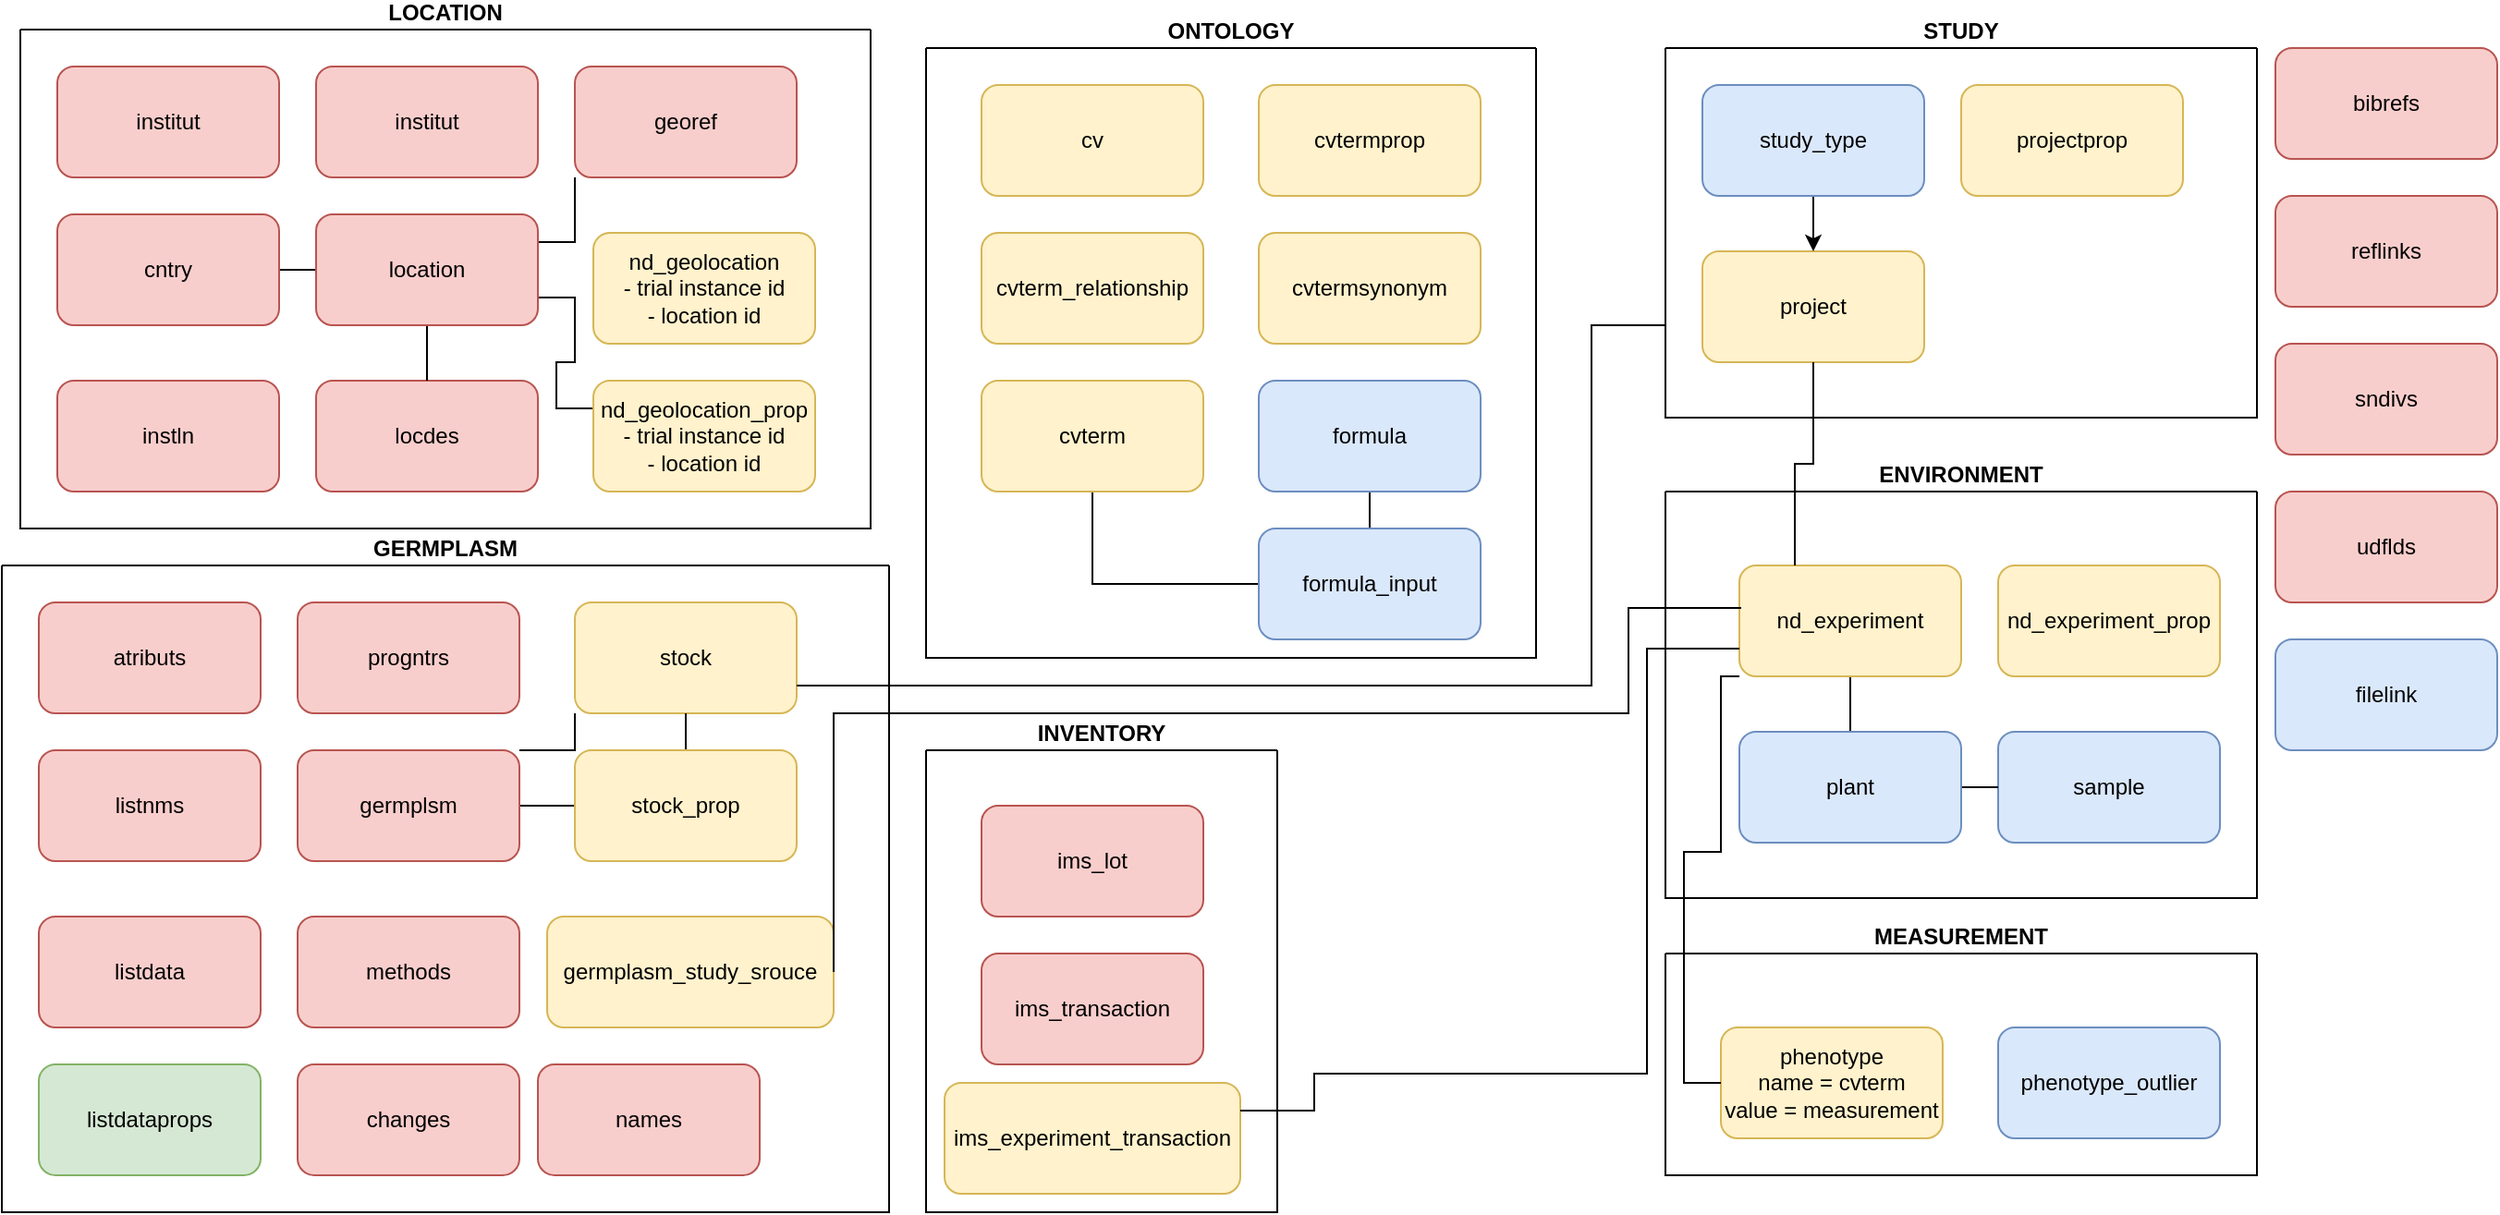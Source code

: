 <mxfile version="15.0.3" type="google"><diagram id="N15_VWu6n9ntJu2-GhWJ" name="Page-1"><mxGraphModel dx="1422" dy="714" grid="1" gridSize="10" guides="1" tooltips="1" connect="1" arrows="1" fold="1" page="1" pageScale="1" pageWidth="850" pageHeight="1100" math="0" shadow="0"><root><mxCell id="0"/><mxCell id="1" parent="0"/><mxCell id="472zE8k91yB3E5CBxKHI-10" value="LOCATION" style="swimlane;startSize=0;verticalAlign=bottom;" parent="1" vertex="1"><mxGeometry x="80" y="140" width="460" height="270" as="geometry"/></mxCell><mxCell id="472zE8k91yB3E5CBxKHI-1" value="institut" style="rounded=1;whiteSpace=wrap;html=1;fillColor=#f8cecc;strokeColor=#b85450;" parent="472zE8k91yB3E5CBxKHI-10" vertex="1"><mxGeometry x="20" y="20" width="120" height="60" as="geometry"/></mxCell><mxCell id="472zE8k91yB3E5CBxKHI-3" value="institut" style="rounded=1;whiteSpace=wrap;html=1;fillColor=#f8cecc;strokeColor=#b85450;" parent="472zE8k91yB3E5CBxKHI-10" vertex="1"><mxGeometry x="160" y="20" width="120" height="60" as="geometry"/></mxCell><mxCell id="472zE8k91yB3E5CBxKHI-4" value="locdes" style="rounded=1;whiteSpace=wrap;html=1;fillColor=#f8cecc;strokeColor=#b85450;" parent="472zE8k91yB3E5CBxKHI-10" vertex="1"><mxGeometry x="160" y="190" width="120" height="60" as="geometry"/></mxCell><mxCell id="472zE8k91yB3E5CBxKHI-11" style="edgeStyle=orthogonalEdgeStyle;rounded=0;orthogonalLoop=1;jettySize=auto;html=1;exitX=0;exitY=0.5;exitDx=0;exitDy=0;endFill=0;endArrow=none;" parent="472zE8k91yB3E5CBxKHI-10" source="472zE8k91yB3E5CBxKHI-5" target="472zE8k91yB3E5CBxKHI-7" edge="1"><mxGeometry relative="1" as="geometry"/></mxCell><mxCell id="472zE8k91yB3E5CBxKHI-14" style="edgeStyle=orthogonalEdgeStyle;rounded=0;orthogonalLoop=1;jettySize=auto;html=1;exitX=1;exitY=0.25;exitDx=0;exitDy=0;entryX=0;entryY=1;entryDx=0;entryDy=0;endFill=0;endArrow=none;" parent="472zE8k91yB3E5CBxKHI-10" source="472zE8k91yB3E5CBxKHI-5" target="472zE8k91yB3E5CBxKHI-8" edge="1"><mxGeometry relative="1" as="geometry"/></mxCell><mxCell id="472zE8k91yB3E5CBxKHI-15" style="edgeStyle=orthogonalEdgeStyle;rounded=0;orthogonalLoop=1;jettySize=auto;html=1;exitX=0.5;exitY=1;exitDx=0;exitDy=0;entryX=0.5;entryY=0;entryDx=0;entryDy=0;endFill=0;endArrow=none;" parent="472zE8k91yB3E5CBxKHI-10" source="472zE8k91yB3E5CBxKHI-5" target="472zE8k91yB3E5CBxKHI-4" edge="1"><mxGeometry relative="1" as="geometry"/></mxCell><mxCell id="mBEODLcdmdIszdAjwkFI-67" style="edgeStyle=orthogonalEdgeStyle;rounded=0;orthogonalLoop=1;jettySize=auto;html=1;exitX=1;exitY=0.75;exitDx=0;exitDy=0;entryX=0;entryY=0.25;entryDx=0;entryDy=0;endFill=0;endArrow=none;" parent="472zE8k91yB3E5CBxKHI-10" source="472zE8k91yB3E5CBxKHI-5" target="mBEODLcdmdIszdAjwkFI-23" edge="1"><mxGeometry relative="1" as="geometry"/></mxCell><mxCell id="472zE8k91yB3E5CBxKHI-5" value="location" style="rounded=1;whiteSpace=wrap;html=1;fillColor=#f8cecc;strokeColor=#b85450;" parent="472zE8k91yB3E5CBxKHI-10" vertex="1"><mxGeometry x="160" y="100" width="120" height="60" as="geometry"/></mxCell><mxCell id="472zE8k91yB3E5CBxKHI-6" value="instln" style="rounded=1;whiteSpace=wrap;html=1;fillColor=#f8cecc;strokeColor=#b85450;" parent="472zE8k91yB3E5CBxKHI-10" vertex="1"><mxGeometry x="20" y="190" width="120" height="60" as="geometry"/></mxCell><mxCell id="472zE8k91yB3E5CBxKHI-7" value="cntry" style="rounded=1;whiteSpace=wrap;html=1;fillColor=#f8cecc;strokeColor=#b85450;" parent="472zE8k91yB3E5CBxKHI-10" vertex="1"><mxGeometry x="20" y="100" width="120" height="60" as="geometry"/></mxCell><mxCell id="472zE8k91yB3E5CBxKHI-8" value="georef" style="rounded=1;whiteSpace=wrap;html=1;fillColor=#f8cecc;strokeColor=#b85450;" parent="472zE8k91yB3E5CBxKHI-10" vertex="1"><mxGeometry x="300" y="20" width="120" height="60" as="geometry"/></mxCell><mxCell id="mBEODLcdmdIszdAjwkFI-22" value="nd_geolocation&lt;br&gt;- trial instance id&lt;br&gt;- location id" style="rounded=1;whiteSpace=wrap;html=1;verticalAlign=middle;fillColor=#fff2cc;strokeColor=#d6b656;" parent="472zE8k91yB3E5CBxKHI-10" vertex="1"><mxGeometry x="310" y="110" width="120" height="60" as="geometry"/></mxCell><mxCell id="mBEODLcdmdIszdAjwkFI-23" value="nd_geolocation_prop&lt;br&gt;- trial instance id&lt;br&gt;- location id" style="rounded=1;whiteSpace=wrap;html=1;verticalAlign=middle;fillColor=#fff2cc;strokeColor=#d6b656;" parent="472zE8k91yB3E5CBxKHI-10" vertex="1"><mxGeometry x="310" y="190" width="120" height="60" as="geometry"/></mxCell><mxCell id="mBEODLcdmdIszdAjwkFI-1" value="GERMPLASM" style="swimlane;startSize=0;verticalAlign=bottom;" parent="1" vertex="1"><mxGeometry x="70" y="430" width="480" height="350" as="geometry"/></mxCell><mxCell id="mBEODLcdmdIszdAjwkFI-2" value="atributs" style="rounded=1;whiteSpace=wrap;html=1;fillColor=#f8cecc;strokeColor=#b85450;" parent="mBEODLcdmdIszdAjwkFI-1" vertex="1"><mxGeometry x="20" y="20" width="120" height="60" as="geometry"/></mxCell><mxCell id="mBEODLcdmdIszdAjwkFI-3" value="progntrs" style="rounded=1;whiteSpace=wrap;html=1;fillColor=#f8cecc;strokeColor=#b85450;" parent="mBEODLcdmdIszdAjwkFI-1" vertex="1"><mxGeometry x="160" y="20" width="120" height="60" as="geometry"/></mxCell><mxCell id="mBEODLcdmdIszdAjwkFI-4" value="methods" style="rounded=1;whiteSpace=wrap;html=1;fillColor=#f8cecc;strokeColor=#b85450;" parent="mBEODLcdmdIszdAjwkFI-1" vertex="1"><mxGeometry x="160" y="190" width="120" height="60" as="geometry"/></mxCell><mxCell id="mBEODLcdmdIszdAjwkFI-53" style="edgeStyle=orthogonalEdgeStyle;rounded=0;orthogonalLoop=1;jettySize=auto;html=1;exitX=1;exitY=0;exitDx=0;exitDy=0;entryX=0;entryY=1;entryDx=0;entryDy=0;endFill=0;endArrow=none;" parent="mBEODLcdmdIszdAjwkFI-1" source="mBEODLcdmdIszdAjwkFI-8" target="mBEODLcdmdIszdAjwkFI-24" edge="1"><mxGeometry relative="1" as="geometry"/></mxCell><mxCell id="mBEODLcdmdIszdAjwkFI-54" style="edgeStyle=orthogonalEdgeStyle;rounded=0;orthogonalLoop=1;jettySize=auto;html=1;exitX=1;exitY=0.5;exitDx=0;exitDy=0;endFill=0;endArrow=none;" parent="mBEODLcdmdIszdAjwkFI-1" source="mBEODLcdmdIszdAjwkFI-8" target="mBEODLcdmdIszdAjwkFI-25" edge="1"><mxGeometry relative="1" as="geometry"/></mxCell><mxCell id="mBEODLcdmdIszdAjwkFI-8" value="germplsm" style="rounded=1;whiteSpace=wrap;html=1;fillColor=#f8cecc;strokeColor=#b85450;" parent="mBEODLcdmdIszdAjwkFI-1" vertex="1"><mxGeometry x="160" y="100" width="120" height="60" as="geometry"/></mxCell><mxCell id="mBEODLcdmdIszdAjwkFI-9" value="listdata" style="rounded=1;whiteSpace=wrap;html=1;fillColor=#f8cecc;strokeColor=#b85450;" parent="mBEODLcdmdIszdAjwkFI-1" vertex="1"><mxGeometry x="20" y="190" width="120" height="60" as="geometry"/></mxCell><mxCell id="mBEODLcdmdIszdAjwkFI-10" value="listnms" style="rounded=1;whiteSpace=wrap;html=1;fillColor=#f8cecc;strokeColor=#b85450;" parent="mBEODLcdmdIszdAjwkFI-1" vertex="1"><mxGeometry x="20" y="100" width="120" height="60" as="geometry"/></mxCell><mxCell id="mBEODLcdmdIszdAjwkFI-11" value="names" style="rounded=1;whiteSpace=wrap;html=1;fillColor=#f8cecc;strokeColor=#b85450;" parent="mBEODLcdmdIszdAjwkFI-1" vertex="1"><mxGeometry x="290" y="270" width="120" height="60" as="geometry"/></mxCell><mxCell id="mBEODLcdmdIszdAjwkFI-12" value="changes" style="rounded=1;whiteSpace=wrap;html=1;fillColor=#f8cecc;strokeColor=#b85450;" parent="mBEODLcdmdIszdAjwkFI-1" vertex="1"><mxGeometry x="160" y="270" width="120" height="60" as="geometry"/></mxCell><mxCell id="mBEODLcdmdIszdAjwkFI-24" value="stock" style="rounded=1;whiteSpace=wrap;html=1;verticalAlign=middle;fillColor=#fff2cc;strokeColor=#d6b656;" parent="mBEODLcdmdIszdAjwkFI-1" vertex="1"><mxGeometry x="310" y="20" width="120" height="60" as="geometry"/></mxCell><mxCell id="mBEODLcdmdIszdAjwkFI-55" style="edgeStyle=orthogonalEdgeStyle;rounded=0;orthogonalLoop=1;jettySize=auto;html=1;exitX=0.5;exitY=0;exitDx=0;exitDy=0;entryX=0.5;entryY=1;entryDx=0;entryDy=0;endFill=0;endArrow=none;" parent="mBEODLcdmdIszdAjwkFI-1" source="mBEODLcdmdIszdAjwkFI-25" target="mBEODLcdmdIszdAjwkFI-24" edge="1"><mxGeometry relative="1" as="geometry"/></mxCell><mxCell id="mBEODLcdmdIszdAjwkFI-25" value="stock_prop" style="rounded=1;whiteSpace=wrap;html=1;verticalAlign=middle;fillColor=#fff2cc;strokeColor=#d6b656;" parent="mBEODLcdmdIszdAjwkFI-1" vertex="1"><mxGeometry x="310" y="100" width="120" height="60" as="geometry"/></mxCell><mxCell id="mBEODLcdmdIszdAjwkFI-26" value="germplasm_study_srouce" style="rounded=1;whiteSpace=wrap;html=1;verticalAlign=middle;fillColor=#fff2cc;strokeColor=#d6b656;" parent="mBEODLcdmdIszdAjwkFI-1" vertex="1"><mxGeometry x="295" y="190" width="155" height="60" as="geometry"/></mxCell><mxCell id="pDMNwH6CEAiwGn1IMlaY-1" value="listdataprops" style="rounded=1;whiteSpace=wrap;html=1;fillColor=#d5e8d4;strokeColor=#82b366;" parent="mBEODLcdmdIszdAjwkFI-1" vertex="1"><mxGeometry x="20" y="270" width="120" height="60" as="geometry"/></mxCell><mxCell id="mBEODLcdmdIszdAjwkFI-13" value="INVENTORY" style="swimlane;startSize=0;verticalAlign=bottom;" parent="1" vertex="1"><mxGeometry x="570" y="530" width="190" height="250" as="geometry"/></mxCell><mxCell id="mBEODLcdmdIszdAjwkFI-14" value="ims_lot" style="rounded=1;whiteSpace=wrap;html=1;fillColor=#f8cecc;strokeColor=#b85450;" parent="mBEODLcdmdIszdAjwkFI-13" vertex="1"><mxGeometry x="30" y="30" width="120" height="60" as="geometry"/></mxCell><mxCell id="mBEODLcdmdIszdAjwkFI-15" value="ims_transaction" style="rounded=1;whiteSpace=wrap;html=1;fillColor=#f8cecc;strokeColor=#b85450;" parent="mBEODLcdmdIszdAjwkFI-13" vertex="1"><mxGeometry x="30" y="110" width="120" height="60" as="geometry"/></mxCell><mxCell id="mBEODLcdmdIszdAjwkFI-60" value="ims_experiment_transaction" style="rounded=1;whiteSpace=wrap;html=1;verticalAlign=middle;fillColor=#fff2cc;strokeColor=#d6b656;" parent="mBEODLcdmdIszdAjwkFI-13" vertex="1"><mxGeometry x="10" y="180" width="160" height="60" as="geometry"/></mxCell><mxCell id="mBEODLcdmdIszdAjwkFI-16" value="ONTOLOGY" style="swimlane;startSize=0;verticalAlign=bottom;" parent="1" vertex="1"><mxGeometry x="570" y="150" width="330" height="330" as="geometry"/></mxCell><mxCell id="mBEODLcdmdIszdAjwkFI-17" value="cv" style="rounded=1;whiteSpace=wrap;html=1;verticalAlign=middle;fillColor=#fff2cc;strokeColor=#d6b656;" parent="mBEODLcdmdIszdAjwkFI-16" vertex="1"><mxGeometry x="30" y="20" width="120" height="60" as="geometry"/></mxCell><mxCell id="mBEODLcdmdIszdAjwkFI-20" value="cvtermprop" style="rounded=1;whiteSpace=wrap;html=1;verticalAlign=middle;fillColor=#fff2cc;strokeColor=#d6b656;" parent="mBEODLcdmdIszdAjwkFI-16" vertex="1"><mxGeometry x="180" y="20" width="120" height="60" as="geometry"/></mxCell><mxCell id="mBEODLcdmdIszdAjwkFI-19" value="cvterm_relationship" style="rounded=1;whiteSpace=wrap;html=1;verticalAlign=middle;fillColor=#fff2cc;strokeColor=#d6b656;" parent="mBEODLcdmdIszdAjwkFI-16" vertex="1"><mxGeometry x="30" y="100" width="120" height="60" as="geometry"/></mxCell><mxCell id="mBEODLcdmdIszdAjwkFI-18" value="cvtermsynonym" style="rounded=1;whiteSpace=wrap;html=1;verticalAlign=middle;fillColor=#fff2cc;strokeColor=#d6b656;" parent="mBEODLcdmdIszdAjwkFI-16" vertex="1"><mxGeometry x="180" y="100" width="120" height="60" as="geometry"/></mxCell><mxCell id="mBEODLcdmdIszdAjwkFI-64" style="edgeStyle=orthogonalEdgeStyle;rounded=0;orthogonalLoop=1;jettySize=auto;html=1;exitX=0.5;exitY=1;exitDx=0;exitDy=0;entryX=0;entryY=0.5;entryDx=0;entryDy=0;endFill=0;endArrow=none;" parent="mBEODLcdmdIszdAjwkFI-16" source="mBEODLcdmdIszdAjwkFI-21" target="mBEODLcdmdIszdAjwkFI-29" edge="1"><mxGeometry relative="1" as="geometry"/></mxCell><mxCell id="mBEODLcdmdIszdAjwkFI-21" value="cvterm" style="rounded=1;whiteSpace=wrap;html=1;verticalAlign=middle;fillColor=#fff2cc;strokeColor=#d6b656;" parent="mBEODLcdmdIszdAjwkFI-16" vertex="1"><mxGeometry x="30" y="180" width="120" height="60" as="geometry"/></mxCell><mxCell id="mBEODLcdmdIszdAjwkFI-63" style="edgeStyle=orthogonalEdgeStyle;rounded=0;orthogonalLoop=1;jettySize=auto;html=1;exitX=0.5;exitY=1;exitDx=0;exitDy=0;entryX=0.5;entryY=0;entryDx=0;entryDy=0;endFill=0;endArrow=none;" parent="mBEODLcdmdIszdAjwkFI-16" source="mBEODLcdmdIszdAjwkFI-28" target="mBEODLcdmdIszdAjwkFI-29" edge="1"><mxGeometry relative="1" as="geometry"/></mxCell><mxCell id="mBEODLcdmdIszdAjwkFI-28" value="formula" style="rounded=1;whiteSpace=wrap;html=1;verticalAlign=middle;fillColor=#dae8fc;strokeColor=#6c8ebf;" parent="mBEODLcdmdIszdAjwkFI-16" vertex="1"><mxGeometry x="180" y="180" width="120" height="60" as="geometry"/></mxCell><mxCell id="mBEODLcdmdIszdAjwkFI-29" value="formula_input" style="rounded=1;whiteSpace=wrap;html=1;verticalAlign=middle;fillColor=#dae8fc;strokeColor=#6c8ebf;" parent="mBEODLcdmdIszdAjwkFI-16" vertex="1"><mxGeometry x="180" y="260" width="120" height="60" as="geometry"/></mxCell><mxCell id="mBEODLcdmdIszdAjwkFI-30" value="STUDY" style="swimlane;startSize=0;verticalAlign=bottom;" parent="1" vertex="1"><mxGeometry x="970" y="150" width="320" height="200" as="geometry"/></mxCell><mxCell id="mBEODLcdmdIszdAjwkFI-32" value="projectprop" style="rounded=1;whiteSpace=wrap;html=1;verticalAlign=middle;fillColor=#fff2cc;strokeColor=#d6b656;" parent="mBEODLcdmdIszdAjwkFI-30" vertex="1"><mxGeometry x="160" y="20" width="120" height="60" as="geometry"/></mxCell><mxCell id="mBEODLcdmdIszdAjwkFI-33" value="project" style="rounded=1;whiteSpace=wrap;html=1;verticalAlign=middle;fillColor=#fff2cc;strokeColor=#d6b656;" parent="mBEODLcdmdIszdAjwkFI-30" vertex="1"><mxGeometry x="20" y="110" width="120" height="60" as="geometry"/></mxCell><mxCell id="mBEODLcdmdIszdAjwkFI-56" style="edgeStyle=orthogonalEdgeStyle;rounded=0;orthogonalLoop=1;jettySize=auto;html=1;exitX=0.5;exitY=1;exitDx=0;exitDy=0;entryX=0.5;entryY=0;entryDx=0;entryDy=0;" parent="mBEODLcdmdIszdAjwkFI-30" source="mBEODLcdmdIszdAjwkFI-36" target="mBEODLcdmdIszdAjwkFI-33" edge="1"><mxGeometry relative="1" as="geometry"/></mxCell><mxCell id="mBEODLcdmdIszdAjwkFI-36" value="study_type" style="rounded=1;whiteSpace=wrap;html=1;verticalAlign=middle;fillColor=#dae8fc;strokeColor=#6c8ebf;" parent="mBEODLcdmdIszdAjwkFI-30" vertex="1"><mxGeometry x="20" y="20" width="120" height="60" as="geometry"/></mxCell><mxCell id="mBEODLcdmdIszdAjwkFI-38" value="ENVIRONMENT" style="swimlane;startSize=0;verticalAlign=bottom;" parent="1" vertex="1"><mxGeometry x="970" y="390" width="320" height="220" as="geometry"/></mxCell><mxCell id="mBEODLcdmdIszdAjwkFI-39" value="nd_experiment_prop" style="rounded=1;whiteSpace=wrap;html=1;verticalAlign=middle;fillColor=#fff2cc;strokeColor=#d6b656;" parent="mBEODLcdmdIszdAjwkFI-38" vertex="1"><mxGeometry x="180" y="40" width="120" height="60" as="geometry"/></mxCell><mxCell id="mBEODLcdmdIszdAjwkFI-58" style="edgeStyle=orthogonalEdgeStyle;rounded=0;orthogonalLoop=1;jettySize=auto;html=1;exitX=0.5;exitY=1;exitDx=0;exitDy=0;entryX=0.5;entryY=0;entryDx=0;entryDy=0;endFill=0;endArrow=none;" parent="mBEODLcdmdIszdAjwkFI-38" source="mBEODLcdmdIszdAjwkFI-40" target="mBEODLcdmdIszdAjwkFI-42" edge="1"><mxGeometry relative="1" as="geometry"/></mxCell><mxCell id="mBEODLcdmdIszdAjwkFI-40" value="nd_experiment" style="rounded=1;whiteSpace=wrap;html=1;verticalAlign=middle;fillColor=#fff2cc;strokeColor=#d6b656;" parent="mBEODLcdmdIszdAjwkFI-38" vertex="1"><mxGeometry x="40" y="40" width="120" height="60" as="geometry"/></mxCell><mxCell id="mBEODLcdmdIszdAjwkFI-41" value="sample" style="rounded=1;whiteSpace=wrap;html=1;verticalAlign=middle;fillColor=#dae8fc;strokeColor=#6c8ebf;" parent="mBEODLcdmdIszdAjwkFI-38" vertex="1"><mxGeometry x="180" y="130" width="120" height="60" as="geometry"/></mxCell><mxCell id="mBEODLcdmdIszdAjwkFI-59" style="edgeStyle=orthogonalEdgeStyle;rounded=0;orthogonalLoop=1;jettySize=auto;html=1;exitX=1;exitY=0.5;exitDx=0;exitDy=0;entryX=0;entryY=0.5;entryDx=0;entryDy=0;endFill=0;endArrow=none;" parent="mBEODLcdmdIszdAjwkFI-38" source="mBEODLcdmdIszdAjwkFI-42" target="mBEODLcdmdIszdAjwkFI-41" edge="1"><mxGeometry relative="1" as="geometry"/></mxCell><mxCell id="mBEODLcdmdIszdAjwkFI-42" value="plant" style="rounded=1;whiteSpace=wrap;html=1;verticalAlign=middle;fillColor=#dae8fc;strokeColor=#6c8ebf;" parent="mBEODLcdmdIszdAjwkFI-38" vertex="1"><mxGeometry x="40" y="130" width="120" height="60" as="geometry"/></mxCell><mxCell id="mBEODLcdmdIszdAjwkFI-43" value="MEASUREMENT" style="swimlane;startSize=0;verticalAlign=bottom;" parent="1" vertex="1"><mxGeometry x="970" y="640" width="320" height="120" as="geometry"/></mxCell><mxCell id="mBEODLcdmdIszdAjwkFI-44" value="phenotype&lt;br&gt;name = cvterm&lt;br&gt;value = measurement" style="rounded=1;whiteSpace=wrap;html=1;verticalAlign=middle;fillColor=#fff2cc;strokeColor=#d6b656;" parent="mBEODLcdmdIszdAjwkFI-43" vertex="1"><mxGeometry x="30" y="40" width="120" height="60" as="geometry"/></mxCell><mxCell id="mBEODLcdmdIszdAjwkFI-46" value="phenotype_outlier" style="rounded=1;whiteSpace=wrap;html=1;verticalAlign=middle;fillColor=#dae8fc;strokeColor=#6c8ebf;" parent="mBEODLcdmdIszdAjwkFI-43" vertex="1"><mxGeometry x="180" y="40" width="120" height="60" as="geometry"/></mxCell><mxCell id="mBEODLcdmdIszdAjwkFI-48" value="bibrefs" style="rounded=1;whiteSpace=wrap;html=1;fillColor=#f8cecc;strokeColor=#b85450;" parent="1" vertex="1"><mxGeometry x="1300" y="150" width="120" height="60" as="geometry"/></mxCell><mxCell id="mBEODLcdmdIszdAjwkFI-49" value="udflds" style="rounded=1;whiteSpace=wrap;html=1;fillColor=#f8cecc;strokeColor=#b85450;" parent="1" vertex="1"><mxGeometry x="1300" y="390" width="120" height="60" as="geometry"/></mxCell><mxCell id="mBEODLcdmdIszdAjwkFI-50" value="reflinks" style="rounded=1;whiteSpace=wrap;html=1;fillColor=#f8cecc;strokeColor=#b85450;" parent="1" vertex="1"><mxGeometry x="1300" y="230" width="120" height="60" as="geometry"/></mxCell><mxCell id="mBEODLcdmdIszdAjwkFI-51" value="sndivs" style="rounded=1;whiteSpace=wrap;html=1;fillColor=#f8cecc;strokeColor=#b85450;" parent="1" vertex="1"><mxGeometry x="1300" y="310" width="120" height="60" as="geometry"/></mxCell><mxCell id="mBEODLcdmdIszdAjwkFI-52" value="filelink" style="rounded=1;whiteSpace=wrap;html=1;verticalAlign=middle;fillColor=#dae8fc;strokeColor=#6c8ebf;" parent="1" vertex="1"><mxGeometry x="1300" y="470" width="120" height="60" as="geometry"/></mxCell><mxCell id="mBEODLcdmdIszdAjwkFI-57" style="edgeStyle=orthogonalEdgeStyle;rounded=0;orthogonalLoop=1;jettySize=auto;html=1;exitX=0.5;exitY=1;exitDx=0;exitDy=0;entryX=0.25;entryY=0;entryDx=0;entryDy=0;endFill=0;endArrow=none;" parent="1" source="mBEODLcdmdIszdAjwkFI-33" target="mBEODLcdmdIszdAjwkFI-40" edge="1"><mxGeometry relative="1" as="geometry"/></mxCell><mxCell id="mBEODLcdmdIszdAjwkFI-61" style="edgeStyle=orthogonalEdgeStyle;rounded=0;orthogonalLoop=1;jettySize=auto;html=1;exitX=1;exitY=0.25;exitDx=0;exitDy=0;entryX=0;entryY=0.75;entryDx=0;entryDy=0;jumpStyle=none;endArrow=none;endFill=0;" parent="1" source="mBEODLcdmdIszdAjwkFI-60" target="mBEODLcdmdIszdAjwkFI-40" edge="1"><mxGeometry relative="1" as="geometry"><Array as="points"><mxPoint x="780" y="725"/><mxPoint x="780" y="705"/><mxPoint x="960" y="705"/><mxPoint x="960" y="475"/></Array></mxGeometry></mxCell><mxCell id="mBEODLcdmdIszdAjwkFI-62" style="edgeStyle=orthogonalEdgeStyle;rounded=0;orthogonalLoop=1;jettySize=auto;html=1;exitX=0;exitY=1;exitDx=0;exitDy=0;entryX=0;entryY=0.5;entryDx=0;entryDy=0;endFill=0;endArrow=none;" parent="1" source="mBEODLcdmdIszdAjwkFI-40" target="mBEODLcdmdIszdAjwkFI-44" edge="1"><mxGeometry relative="1" as="geometry"><Array as="points"><mxPoint x="1000" y="490"/><mxPoint x="1000" y="585"/><mxPoint x="980" y="585"/><mxPoint x="980" y="710"/></Array></mxGeometry></mxCell><mxCell id="mBEODLcdmdIszdAjwkFI-65" style="edgeStyle=orthogonalEdgeStyle;rounded=0;orthogonalLoop=1;jettySize=auto;html=1;exitX=1;exitY=0.5;exitDx=0;exitDy=0;entryX=0.008;entryY=0.383;entryDx=0;entryDy=0;entryPerimeter=0;endFill=0;endArrow=none;" parent="1" source="mBEODLcdmdIszdAjwkFI-26" target="mBEODLcdmdIszdAjwkFI-40" edge="1"><mxGeometry relative="1" as="geometry"><Array as="points"><mxPoint x="520" y="510"/><mxPoint x="950" y="510"/><mxPoint x="950" y="453"/></Array></mxGeometry></mxCell><mxCell id="mBEODLcdmdIszdAjwkFI-66" style="edgeStyle=orthogonalEdgeStyle;rounded=0;orthogonalLoop=1;jettySize=auto;html=1;exitX=1;exitY=0.75;exitDx=0;exitDy=0;entryX=0;entryY=0.75;entryDx=0;entryDy=0;endFill=0;endArrow=none;" parent="1" source="mBEODLcdmdIszdAjwkFI-24" target="mBEODLcdmdIszdAjwkFI-30" edge="1"><mxGeometry relative="1" as="geometry"><Array as="points"><mxPoint x="930" y="495"/><mxPoint x="930" y="300"/></Array></mxGeometry></mxCell></root></mxGraphModel></diagram></mxfile>